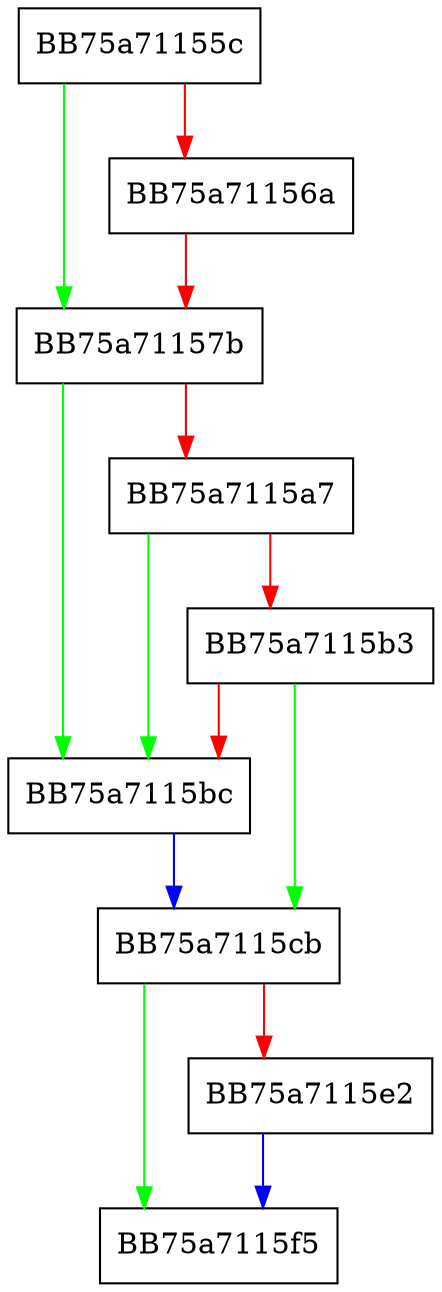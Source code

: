 digraph sqlite3MallocInit {
  node [shape="box"];
  graph [splines=ortho];
  BB75a71155c -> BB75a71157b [color="green"];
  BB75a71155c -> BB75a71156a [color="red"];
  BB75a71156a -> BB75a71157b [color="red"];
  BB75a71157b -> BB75a7115bc [color="green"];
  BB75a71157b -> BB75a7115a7 [color="red"];
  BB75a7115a7 -> BB75a7115bc [color="green"];
  BB75a7115a7 -> BB75a7115b3 [color="red"];
  BB75a7115b3 -> BB75a7115cb [color="green"];
  BB75a7115b3 -> BB75a7115bc [color="red"];
  BB75a7115bc -> BB75a7115cb [color="blue"];
  BB75a7115cb -> BB75a7115f5 [color="green"];
  BB75a7115cb -> BB75a7115e2 [color="red"];
  BB75a7115e2 -> BB75a7115f5 [color="blue"];
}